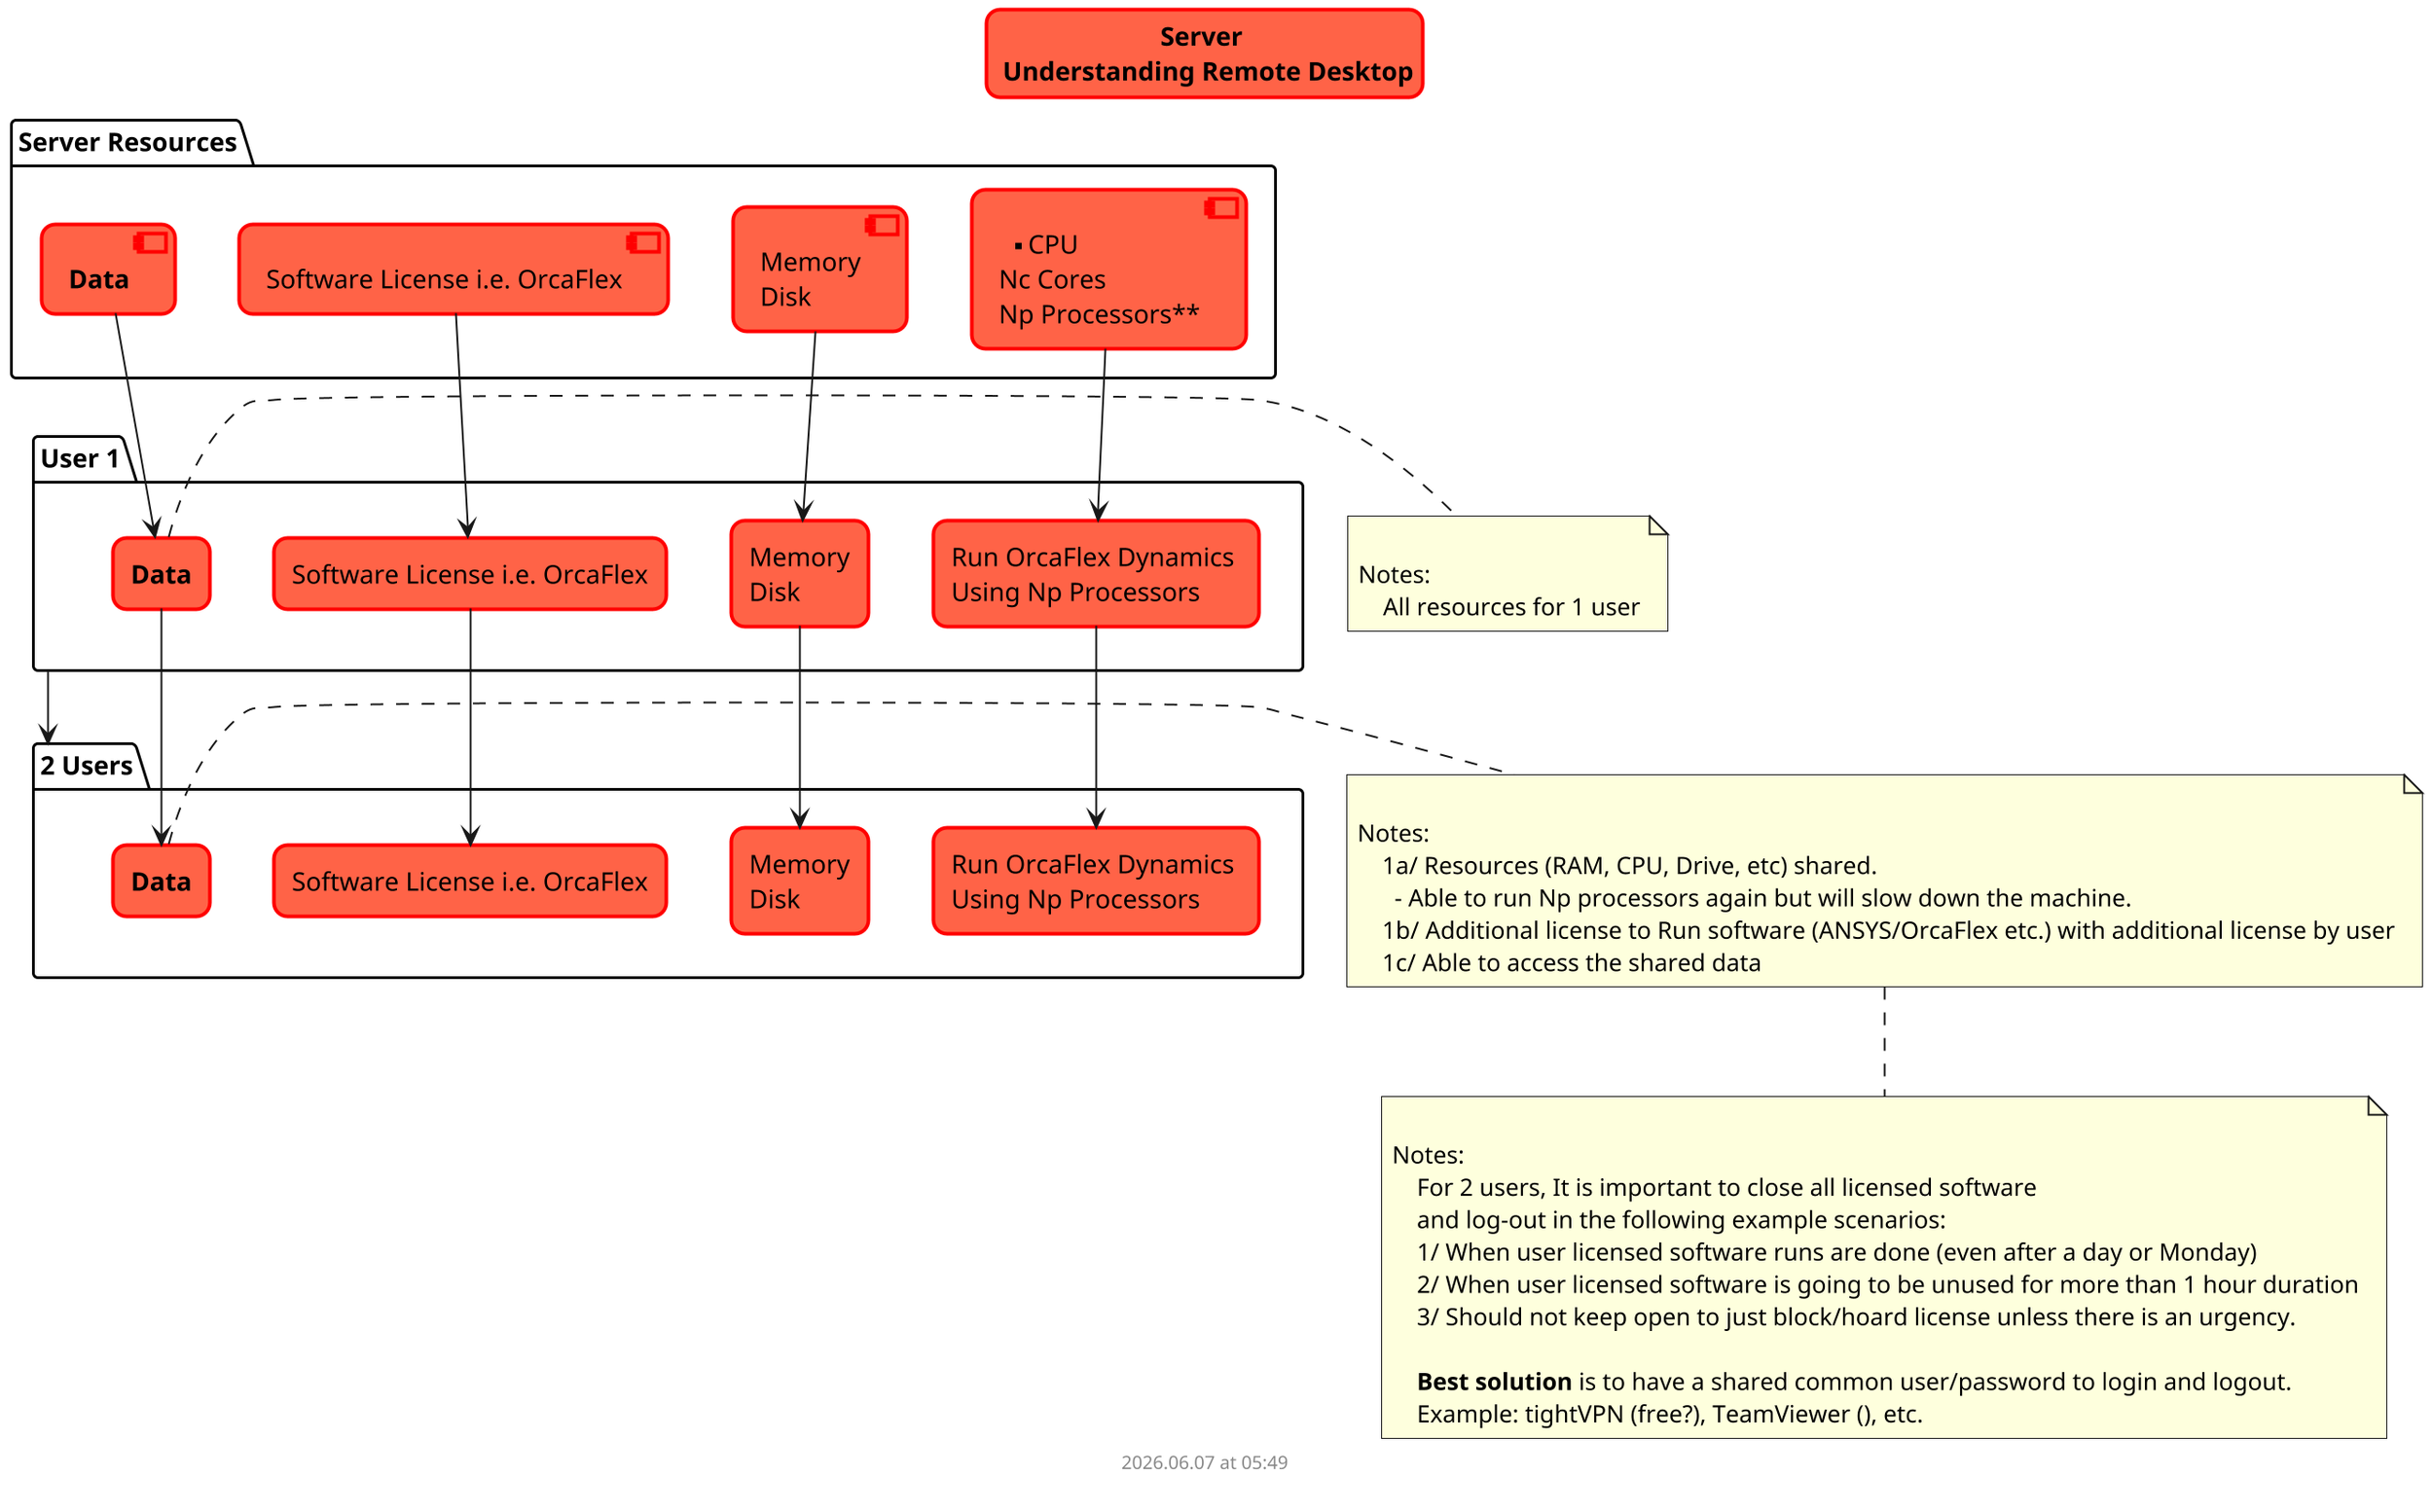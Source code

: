 @startuml server_remote_desktop

scale 2
skinparam titleBorderRoundCorner 15
skinparam titleBorderThickness 2
skinparam titleBorderColor red
skinparam titleBackgroundColor Tomato


title Server \n Understanding Remote Desktop

package "Server Resources" {
    component "**CPU \nNc Cores \nNp Processors**" as CPU
    component "Memory\nDisk" as Memory
    component "Software License i.e. OrcaFlex" as Software
    component "**Data**" as Data
}

package "User 1" as user1 {
    agent "Run OrcaFlex Dynamics \nUsing Np Processors" as CPU_user1
    agent "Memory\nDisk" as Memory_user1
    agent "Software License i.e. OrcaFlex" as Software_user1
    agent "**Data**" as Data_user1
}

note right

    Notes:
        All resources for 1 user
end note

CPU --> CPU_user1
Memory --> Memory_user1
Software --> Software_user1
Data --> Data_user1

package "2 Users" as 2user {
    agent "Run OrcaFlex Dynamics \nUsing Np Processors" as CPU_user2
    agent "Memory\nDisk" as Memory_user2
    agent "Software License i.e. OrcaFlex" as Software_user2
    agent "**Data**" as Data_user2
}

note right

    Notes:
        1a/ Resources (RAM, CPU, Drive, etc) shared. 
          - Able to run Np processors again but will slow down the machine. 
        1b/ Additional license to Run software (ANSYS/OrcaFlex etc.) with additional license by user
        1c/ Able to access the shared data 
end note

user1 --> 2user
CPU_user1 --> CPU_user2
Memory_user1 --> Memory_user2
Software_user1 --> Software_user2
Data_user1 --> Data_user2

note Bottom

    Notes:
        For 2 users, It is important to close all licensed software 
        and log-out in the following example scenarios: 
        1/ When user licensed software runs are done (even after a day or Monday)
        2/ When user licensed software is going to be unused for more than 1 hour duration
        3/ Should not keep open to just block/hoard license unless there is an urgency.

        **Best solution** is to have a shared common user/password to login and logout.
        Example: tightVPN (free?), TeamViewer (), etc.
end note


footer
%date("yyyy.MM.dd' at 'HH:mm")
%filename()
end footer

@enduml